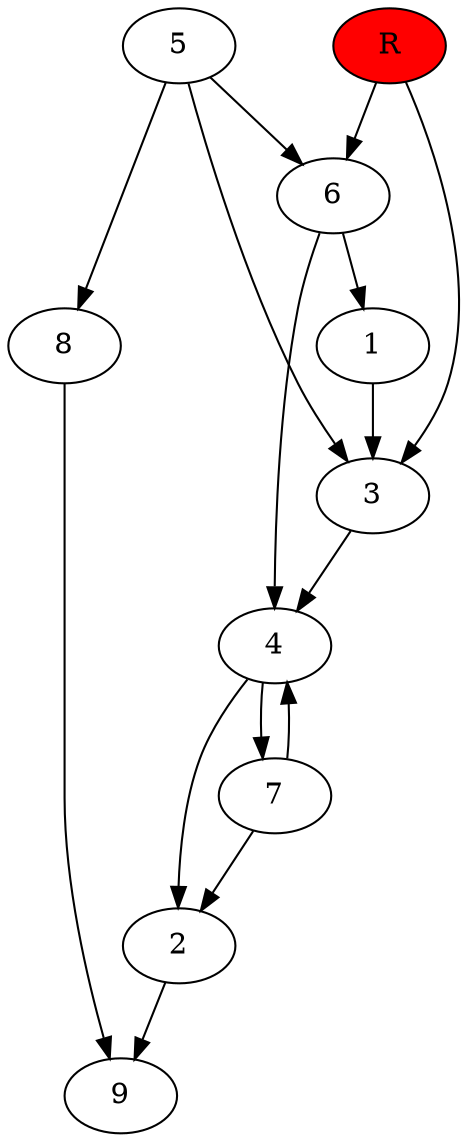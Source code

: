 digraph prb7126 {
	1
	2
	3
	4
	5
	6
	7
	8
	R [fillcolor="#ff0000" style=filled]
	1 -> 3
	2 -> 9
	3 -> 4
	4 -> 2
	4 -> 7
	5 -> 3
	5 -> 6
	5 -> 8
	6 -> 1
	6 -> 4
	7 -> 2
	7 -> 4
	8 -> 9
	R -> 3
	R -> 6
}
